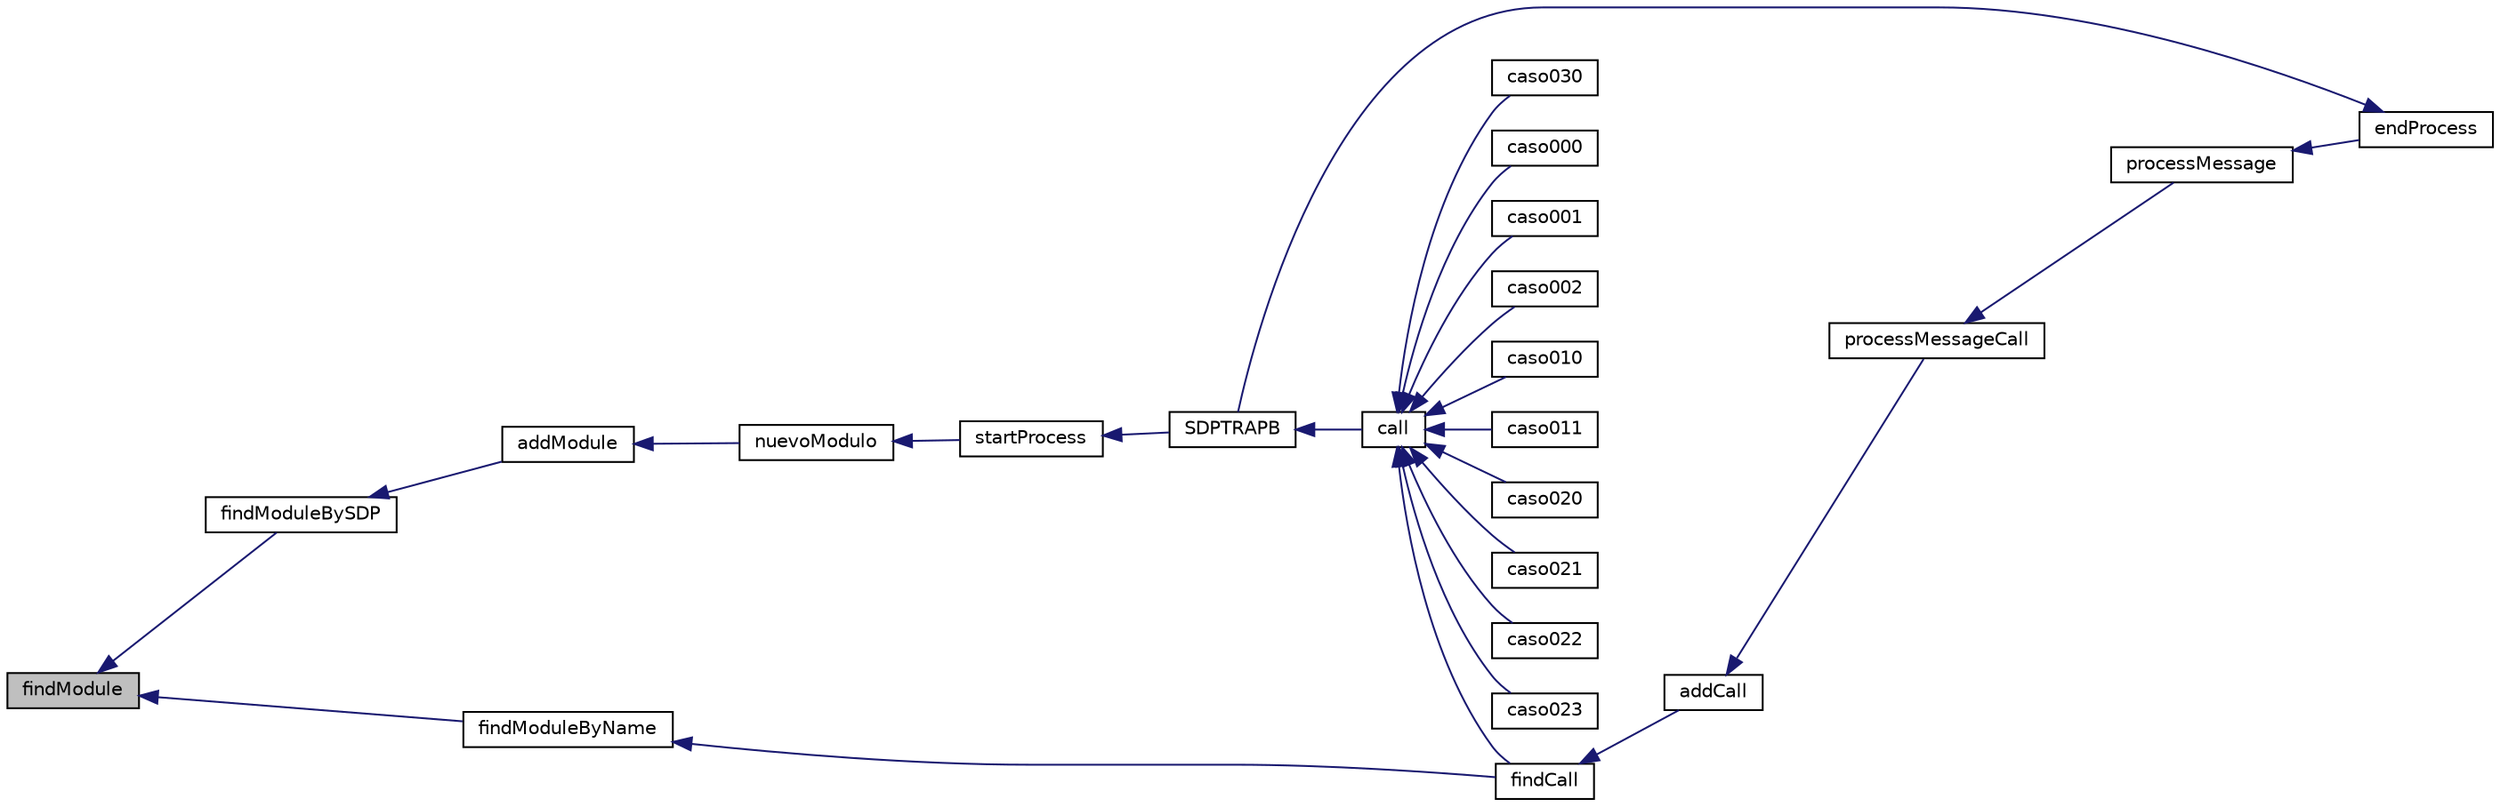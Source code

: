 digraph "findModule"
{
  edge [fontname="Helvetica",fontsize="10",labelfontname="Helvetica",labelfontsize="10"];
  node [fontname="Helvetica",fontsize="10",shape=record];
  rankdir="LR";
  Node1 [label="findModule",height=0.2,width=0.4,color="black", fillcolor="grey75", style="filled", fontcolor="black"];
  Node1 -> Node2 [dir="back",color="midnightblue",fontsize="10",style="solid"];
  Node2 [label="findModuleBySDP",height=0.2,width=0.4,color="black", fillcolor="white", style="filled",URL="$modulos_8c.html#a0630639814484d4f148b8cb775499550"];
  Node2 -> Node3 [dir="back",color="midnightblue",fontsize="10",style="solid"];
  Node3 [label="addModule",height=0.2,width=0.4,color="black", fillcolor="white", style="filled",URL="$modulos_8c.html#a3f474d9711cf3cb795b314712a2e3ac0"];
  Node3 -> Node4 [dir="back",color="midnightblue",fontsize="10",style="solid"];
  Node4 [label="nuevoModulo",height=0.2,width=0.4,color="black", fillcolor="white", style="filled",URL="$_s_d_p_t_r_a_p_b_8c.html#a004616c530a9e96c121bf5aa81198eab"];
  Node4 -> Node5 [dir="back",color="midnightblue",fontsize="10",style="solid"];
  Node5 [label="startProcess",height=0.2,width=0.4,color="black", fillcolor="white", style="filled",URL="$_s_d_p_t_r_a_p_b_8c.html#ad67bdaaddcfa1424dad31c0b8187f829"];
  Node5 -> Node6 [dir="back",color="midnightblue",fontsize="10",style="solid"];
  Node6 [label="SDPTRAPB",height=0.2,width=0.4,color="black", fillcolor="white", style="filled",URL="$_s_d_p_t_r_a_p_b_8c.html#ae94cd489111188c3ccda942c856494f2"];
  Node6 -> Node7 [dir="back",color="midnightblue",fontsize="10",style="solid"];
  Node7 [label="call",height=0.2,width=0.4,color="black", fillcolor="white", style="filled",URL="$tst_functions_8c.html#ad404106300a4eba7630fc7a2b62dbd2e"];
  Node7 -> Node8 [dir="back",color="midnightblue",fontsize="10",style="solid"];
  Node8 [label="findCall",height=0.2,width=0.4,color="black", fillcolor="white", style="filled",URL="$modulos_8c.html#af7747e73680c46384ec80d5969c9b9d1"];
  Node8 -> Node9 [dir="back",color="midnightblue",fontsize="10",style="solid"];
  Node9 [label="addCall",height=0.2,width=0.4,color="black", fillcolor="white", style="filled",URL="$modulos_8c.html#a99eadd22b499b79658bd8b0ae82dd7bc"];
  Node9 -> Node10 [dir="back",color="midnightblue",fontsize="10",style="solid"];
  Node10 [label="processMessageCall",height=0.2,width=0.4,color="black", fillcolor="white", style="filled",URL="$messages_8c.html#a5c4b5bc4bbd5b78371891b44033225b2"];
  Node10 -> Node11 [dir="back",color="midnightblue",fontsize="10",style="solid"];
  Node11 [label="processMessage",height=0.2,width=0.4,color="black", fillcolor="white", style="filled",URL="$messages_8c.html#ad9a5bcb8859dbde9b0a6029b344b68cd"];
  Node11 -> Node12 [dir="back",color="midnightblue",fontsize="10",style="solid"];
  Node12 [label="endProcess",height=0.2,width=0.4,color="black", fillcolor="white", style="filled",URL="$_s_d_p_t_r_a_p_b_8c.html#aa42745580a553732a3f221db4d209801"];
  Node12 -> Node6 [dir="back",color="midnightblue",fontsize="10",style="solid"];
  Node7 -> Node13 [dir="back",color="midnightblue",fontsize="10",style="solid"];
  Node13 [label="caso000",height=0.2,width=0.4,color="black", fillcolor="white", style="filled",URL="$tst_s_d_p_t_r_a_p_b_8c.html#a381922e0850fcf295cfa6ca4dad8e285"];
  Node7 -> Node14 [dir="back",color="midnightblue",fontsize="10",style="solid"];
  Node14 [label="caso001",height=0.2,width=0.4,color="black", fillcolor="white", style="filled",URL="$tst_s_d_p_t_r_a_p_b_8c.html#a530596048334769452fab0e8f132bd44"];
  Node7 -> Node15 [dir="back",color="midnightblue",fontsize="10",style="solid"];
  Node15 [label="caso002",height=0.2,width=0.4,color="black", fillcolor="white", style="filled",URL="$tst_s_d_p_t_r_a_p_b_8c.html#a6e2f28ac6331108f847b605da8ef7351"];
  Node7 -> Node16 [dir="back",color="midnightblue",fontsize="10",style="solid"];
  Node16 [label="caso010",height=0.2,width=0.4,color="black", fillcolor="white", style="filled",URL="$tst_s_d_p_t_r_a_p_b_8c.html#a74626e82b5be595c8e6853ddc0e436a0"];
  Node7 -> Node17 [dir="back",color="midnightblue",fontsize="10",style="solid"];
  Node17 [label="caso011",height=0.2,width=0.4,color="black", fillcolor="white", style="filled",URL="$tst_s_d_p_t_r_a_p_b_8c.html#ad315708b0cab72bf623f95a02cbf75eb"];
  Node7 -> Node18 [dir="back",color="midnightblue",fontsize="10",style="solid"];
  Node18 [label="caso020",height=0.2,width=0.4,color="black", fillcolor="white", style="filled",URL="$tst_s_d_p_t_r_a_p_b_8c.html#a0c86ec40714c6787c5cd5a514c7e2718"];
  Node7 -> Node19 [dir="back",color="midnightblue",fontsize="10",style="solid"];
  Node19 [label="caso021",height=0.2,width=0.4,color="black", fillcolor="white", style="filled",URL="$tst_s_d_p_t_r_a_p_b_8c.html#af57a1d8f4e576fac7358ea0215f335dd"];
  Node7 -> Node20 [dir="back",color="midnightblue",fontsize="10",style="solid"];
  Node20 [label="caso022",height=0.2,width=0.4,color="black", fillcolor="white", style="filled",URL="$tst_s_d_p_t_r_a_p_b_8c.html#a86e1803103de1b087599a1de20fa7618"];
  Node7 -> Node21 [dir="back",color="midnightblue",fontsize="10",style="solid"];
  Node21 [label="caso023",height=0.2,width=0.4,color="black", fillcolor="white", style="filled",URL="$tst_s_d_p_t_r_a_p_b_8c.html#a612b8af967a54e1d0b570a87d5638071"];
  Node7 -> Node22 [dir="back",color="midnightblue",fontsize="10",style="solid"];
  Node22 [label="caso030",height=0.2,width=0.4,color="black", fillcolor="white", style="filled",URL="$tst_s_d_p_t_r_a_p_b_8c.html#a3105d5232d7968ec5f04e434bc9dcac5"];
  Node1 -> Node23 [dir="back",color="midnightblue",fontsize="10",style="solid"];
  Node23 [label="findModuleByName",height=0.2,width=0.4,color="black", fillcolor="white", style="filled",URL="$modulos_8c.html#aef1a885b24ebab07006ab20c1ad7eb00"];
  Node23 -> Node8 [dir="back",color="midnightblue",fontsize="10",style="solid"];
}
